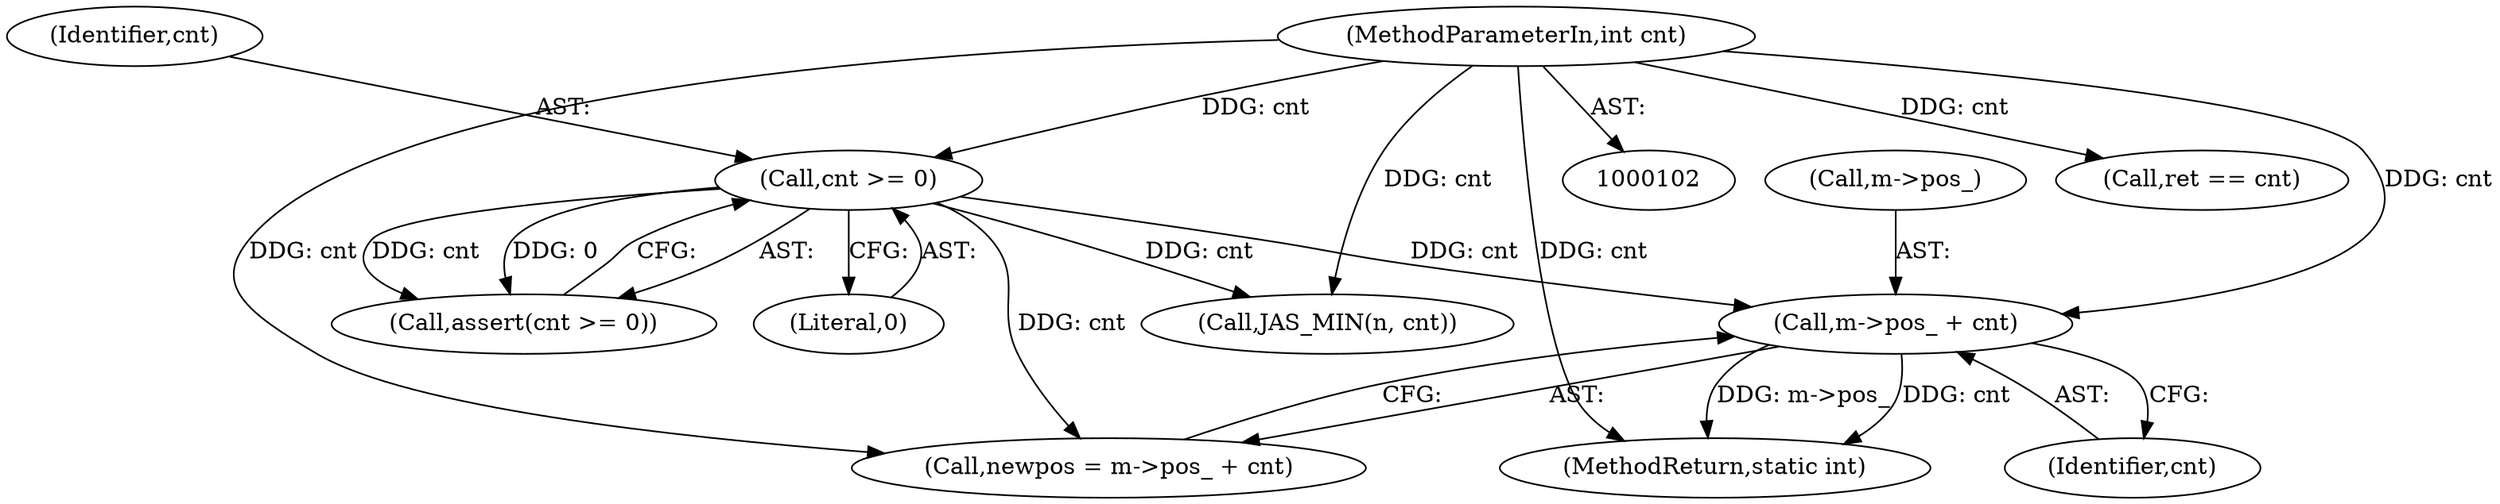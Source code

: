 digraph "0_jasper_634ce8e8a5accc0fa05dd2c20d42b4749d4b2735_7@pointer" {
"1000134" [label="(Call,m->pos_ + cnt)"];
"1000120" [label="(Call,cnt >= 0)"];
"1000105" [label="(MethodParameterIn,int cnt)"];
"1000290" [label="(Call,ret == cnt)"];
"1000105" [label="(MethodParameterIn,int cnt)"];
"1000249" [label="(Call,JAS_MIN(n, cnt))"];
"1000120" [label="(Call,cnt >= 0)"];
"1000138" [label="(Identifier,cnt)"];
"1000132" [label="(Call,newpos = m->pos_ + cnt)"];
"1000122" [label="(Literal,0)"];
"1000295" [label="(MethodReturn,static int)"];
"1000135" [label="(Call,m->pos_)"];
"1000121" [label="(Identifier,cnt)"];
"1000119" [label="(Call,assert(cnt >= 0))"];
"1000134" [label="(Call,m->pos_ + cnt)"];
"1000134" -> "1000132"  [label="AST: "];
"1000134" -> "1000138"  [label="CFG: "];
"1000135" -> "1000134"  [label="AST: "];
"1000138" -> "1000134"  [label="AST: "];
"1000132" -> "1000134"  [label="CFG: "];
"1000134" -> "1000295"  [label="DDG: m->pos_"];
"1000134" -> "1000295"  [label="DDG: cnt"];
"1000120" -> "1000134"  [label="DDG: cnt"];
"1000105" -> "1000134"  [label="DDG: cnt"];
"1000120" -> "1000119"  [label="AST: "];
"1000120" -> "1000122"  [label="CFG: "];
"1000121" -> "1000120"  [label="AST: "];
"1000122" -> "1000120"  [label="AST: "];
"1000119" -> "1000120"  [label="CFG: "];
"1000120" -> "1000119"  [label="DDG: cnt"];
"1000120" -> "1000119"  [label="DDG: 0"];
"1000105" -> "1000120"  [label="DDG: cnt"];
"1000120" -> "1000132"  [label="DDG: cnt"];
"1000120" -> "1000249"  [label="DDG: cnt"];
"1000105" -> "1000102"  [label="AST: "];
"1000105" -> "1000295"  [label="DDG: cnt"];
"1000105" -> "1000132"  [label="DDG: cnt"];
"1000105" -> "1000249"  [label="DDG: cnt"];
"1000105" -> "1000290"  [label="DDG: cnt"];
}
